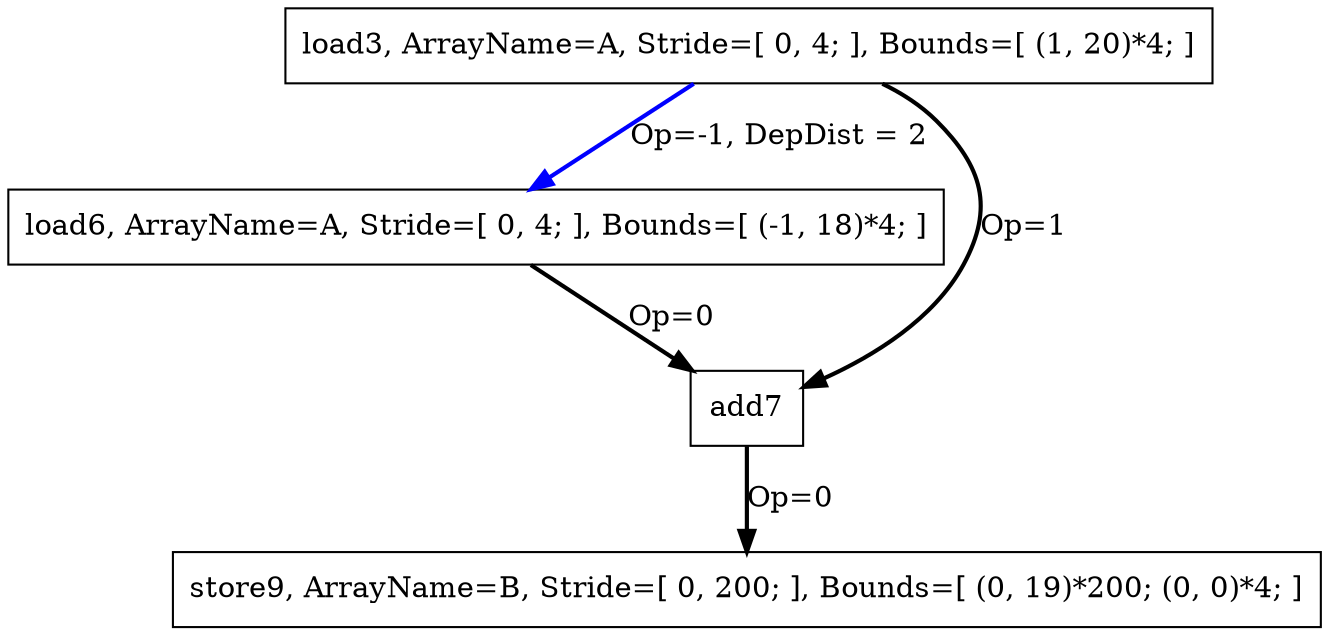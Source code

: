 Digraph G {
load3[label = "load3, ArrayName=A, Stride=[ 0, 4; ], Bounds=[ (1, 20)*4; ]", shape = box, color = black];
load6[label = "load6, ArrayName=A, Stride=[ 0, 4; ], Bounds=[ (-1, 18)*4; ]", shape = box, color = black];
add7[label = "add7", shape = box, color = black];
store9[label = "store9, ArrayName=B, Stride=[ 0, 200; ], Bounds=[ (0, 19)*200; (0, 0)*4; ]", shape = box, color = black];
load3 -> add7[color = black, style = bold, label = "Op=1"];
load6 -> add7[color = black, style = bold, label = "Op=0"];
add7 -> store9[color = black, style = bold, label = "Op=0"];
load3 -> load6[color = blue, style = bold, label = "Op=-1, DepDist = 2"];
}
